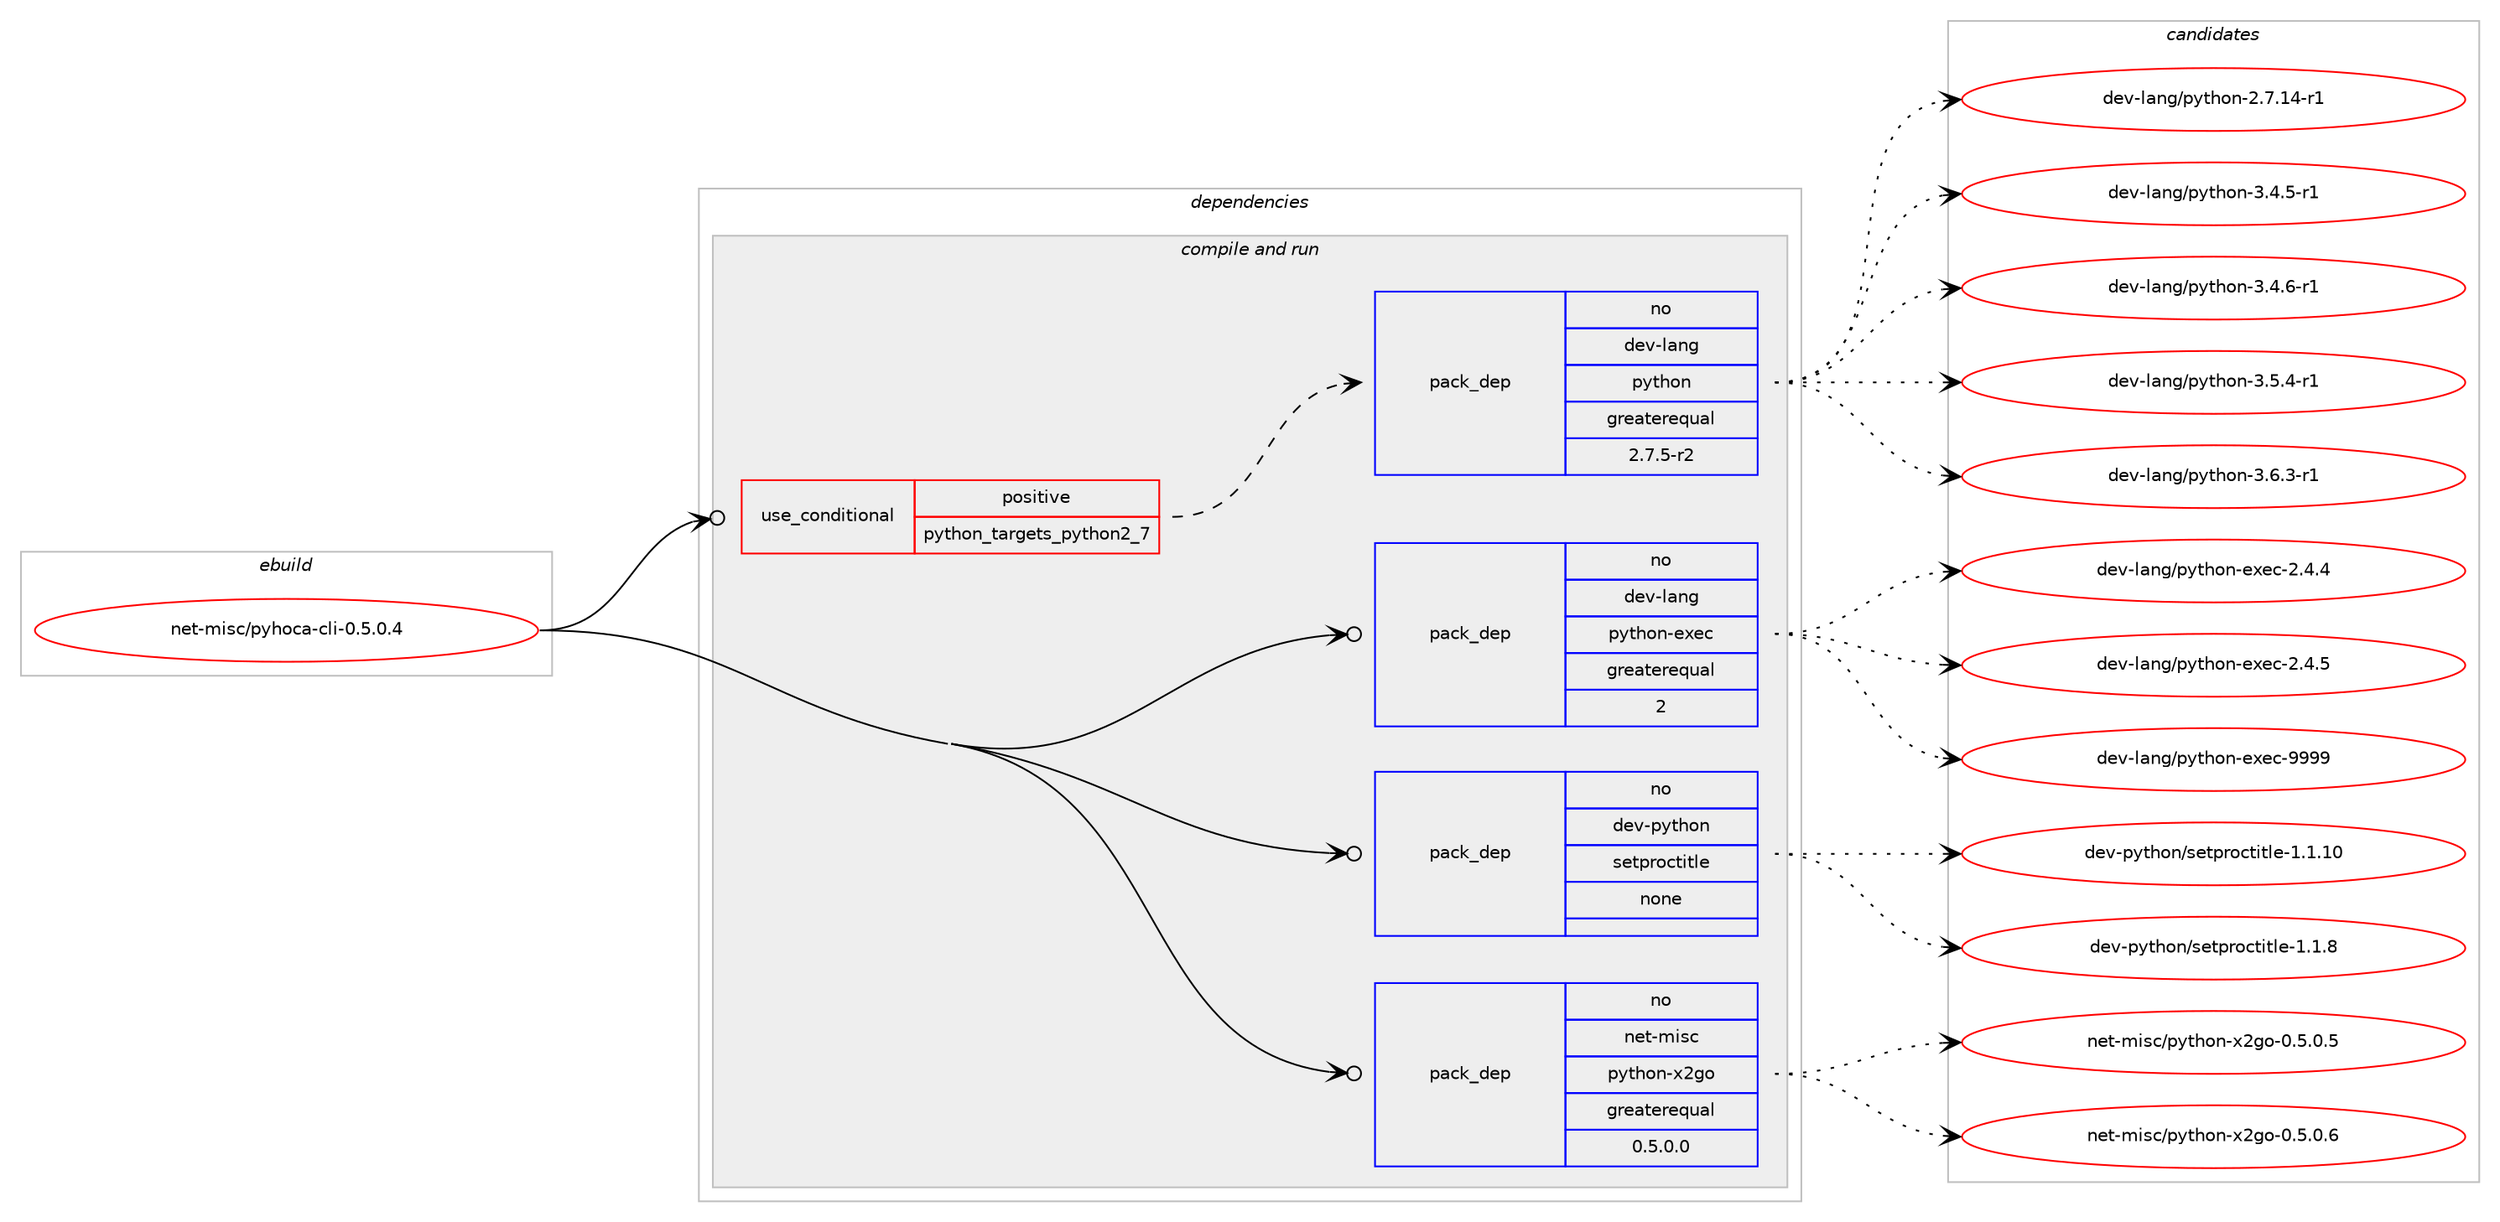 digraph prolog {

# *************
# Graph options
# *************

newrank=true;
concentrate=true;
compound=true;
graph [rankdir=LR,fontname=Helvetica,fontsize=10,ranksep=1.5];#, ranksep=2.5, nodesep=0.2];
edge  [arrowhead=vee];
node  [fontname=Helvetica,fontsize=10];

# **********
# The ebuild
# **********

subgraph cluster_leftcol {
color=gray;
rank=same;
label=<<i>ebuild</i>>;
id [label="net-misc/pyhoca-cli-0.5.0.4", color=red, width=4, href="../net-misc/pyhoca-cli-0.5.0.4.svg"];
}

# ****************
# The dependencies
# ****************

subgraph cluster_midcol {
color=gray;
label=<<i>dependencies</i>>;
subgraph cluster_compile {
fillcolor="#eeeeee";
style=filled;
label=<<i>compile</i>>;
}
subgraph cluster_compileandrun {
fillcolor="#eeeeee";
style=filled;
label=<<i>compile and run</i>>;
subgraph cond192 {
dependency624 [label=<<TABLE BORDER="0" CELLBORDER="1" CELLSPACING="0" CELLPADDING="4"><TR><TD ROWSPAN="3" CELLPADDING="10">use_conditional</TD></TR><TR><TD>positive</TD></TR><TR><TD>python_targets_python2_7</TD></TR></TABLE>>, shape=none, color=red];
subgraph pack422 {
dependency625 [label=<<TABLE BORDER="0" CELLBORDER="1" CELLSPACING="0" CELLPADDING="4" WIDTH="220"><TR><TD ROWSPAN="6" CELLPADDING="30">pack_dep</TD></TR><TR><TD WIDTH="110">no</TD></TR><TR><TD>dev-lang</TD></TR><TR><TD>python</TD></TR><TR><TD>greaterequal</TD></TR><TR><TD>2.7.5-r2</TD></TR></TABLE>>, shape=none, color=blue];
}
dependency624:e -> dependency625:w [weight=20,style="dashed",arrowhead="vee"];
}
id:e -> dependency624:w [weight=20,style="solid",arrowhead="odotvee"];
subgraph pack423 {
dependency626 [label=<<TABLE BORDER="0" CELLBORDER="1" CELLSPACING="0" CELLPADDING="4" WIDTH="220"><TR><TD ROWSPAN="6" CELLPADDING="30">pack_dep</TD></TR><TR><TD WIDTH="110">no</TD></TR><TR><TD>dev-lang</TD></TR><TR><TD>python-exec</TD></TR><TR><TD>greaterequal</TD></TR><TR><TD>2</TD></TR></TABLE>>, shape=none, color=blue];
}
id:e -> dependency626:w [weight=20,style="solid",arrowhead="odotvee"];
subgraph pack424 {
dependency627 [label=<<TABLE BORDER="0" CELLBORDER="1" CELLSPACING="0" CELLPADDING="4" WIDTH="220"><TR><TD ROWSPAN="6" CELLPADDING="30">pack_dep</TD></TR><TR><TD WIDTH="110">no</TD></TR><TR><TD>dev-python</TD></TR><TR><TD>setproctitle</TD></TR><TR><TD>none</TD></TR><TR><TD></TD></TR></TABLE>>, shape=none, color=blue];
}
id:e -> dependency627:w [weight=20,style="solid",arrowhead="odotvee"];
subgraph pack425 {
dependency628 [label=<<TABLE BORDER="0" CELLBORDER="1" CELLSPACING="0" CELLPADDING="4" WIDTH="220"><TR><TD ROWSPAN="6" CELLPADDING="30">pack_dep</TD></TR><TR><TD WIDTH="110">no</TD></TR><TR><TD>net-misc</TD></TR><TR><TD>python-x2go</TD></TR><TR><TD>greaterequal</TD></TR><TR><TD>0.5.0.0</TD></TR></TABLE>>, shape=none, color=blue];
}
id:e -> dependency628:w [weight=20,style="solid",arrowhead="odotvee"];
}
subgraph cluster_run {
fillcolor="#eeeeee";
style=filled;
label=<<i>run</i>>;
}
}

# **************
# The candidates
# **************

subgraph cluster_choices {
rank=same;
color=gray;
label=<<i>candidates</i>>;

subgraph choice422 {
color=black;
nodesep=1;
choice100101118451089711010347112121116104111110455046554649524511449 [label="dev-lang/python-2.7.14-r1", color=red, width=4,href="../dev-lang/python-2.7.14-r1.svg"];
choice1001011184510897110103471121211161041111104551465246534511449 [label="dev-lang/python-3.4.5-r1", color=red, width=4,href="../dev-lang/python-3.4.5-r1.svg"];
choice1001011184510897110103471121211161041111104551465246544511449 [label="dev-lang/python-3.4.6-r1", color=red, width=4,href="../dev-lang/python-3.4.6-r1.svg"];
choice1001011184510897110103471121211161041111104551465346524511449 [label="dev-lang/python-3.5.4-r1", color=red, width=4,href="../dev-lang/python-3.5.4-r1.svg"];
choice1001011184510897110103471121211161041111104551465446514511449 [label="dev-lang/python-3.6.3-r1", color=red, width=4,href="../dev-lang/python-3.6.3-r1.svg"];
dependency625:e -> choice100101118451089711010347112121116104111110455046554649524511449:w [style=dotted,weight="100"];
dependency625:e -> choice1001011184510897110103471121211161041111104551465246534511449:w [style=dotted,weight="100"];
dependency625:e -> choice1001011184510897110103471121211161041111104551465246544511449:w [style=dotted,weight="100"];
dependency625:e -> choice1001011184510897110103471121211161041111104551465346524511449:w [style=dotted,weight="100"];
dependency625:e -> choice1001011184510897110103471121211161041111104551465446514511449:w [style=dotted,weight="100"];
}
subgraph choice423 {
color=black;
nodesep=1;
choice1001011184510897110103471121211161041111104510112010199455046524652 [label="dev-lang/python-exec-2.4.4", color=red, width=4,href="../dev-lang/python-exec-2.4.4.svg"];
choice1001011184510897110103471121211161041111104510112010199455046524653 [label="dev-lang/python-exec-2.4.5", color=red, width=4,href="../dev-lang/python-exec-2.4.5.svg"];
choice10010111845108971101034711212111610411111045101120101994557575757 [label="dev-lang/python-exec-9999", color=red, width=4,href="../dev-lang/python-exec-9999.svg"];
dependency626:e -> choice1001011184510897110103471121211161041111104510112010199455046524652:w [style=dotted,weight="100"];
dependency626:e -> choice1001011184510897110103471121211161041111104510112010199455046524653:w [style=dotted,weight="100"];
dependency626:e -> choice10010111845108971101034711212111610411111045101120101994557575757:w [style=dotted,weight="100"];
}
subgraph choice424 {
color=black;
nodesep=1;
choice10010111845112121116104111110471151011161121141119911610511610810145494649464948 [label="dev-python/setproctitle-1.1.10", color=red, width=4,href="../dev-python/setproctitle-1.1.10.svg"];
choice100101118451121211161041111104711510111611211411199116105116108101454946494656 [label="dev-python/setproctitle-1.1.8", color=red, width=4,href="../dev-python/setproctitle-1.1.8.svg"];
dependency627:e -> choice10010111845112121116104111110471151011161121141119911610511610810145494649464948:w [style=dotted,weight="100"];
dependency627:e -> choice100101118451121211161041111104711510111611211411199116105116108101454946494656:w [style=dotted,weight="100"];
}
subgraph choice425 {
color=black;
nodesep=1;
choice11010111645109105115994711212111610411111045120501031114548465346484653 [label="net-misc/python-x2go-0.5.0.5", color=red, width=4,href="../net-misc/python-x2go-0.5.0.5.svg"];
choice11010111645109105115994711212111610411111045120501031114548465346484654 [label="net-misc/python-x2go-0.5.0.6", color=red, width=4,href="../net-misc/python-x2go-0.5.0.6.svg"];
dependency628:e -> choice11010111645109105115994711212111610411111045120501031114548465346484653:w [style=dotted,weight="100"];
dependency628:e -> choice11010111645109105115994711212111610411111045120501031114548465346484654:w [style=dotted,weight="100"];
}
}

}
